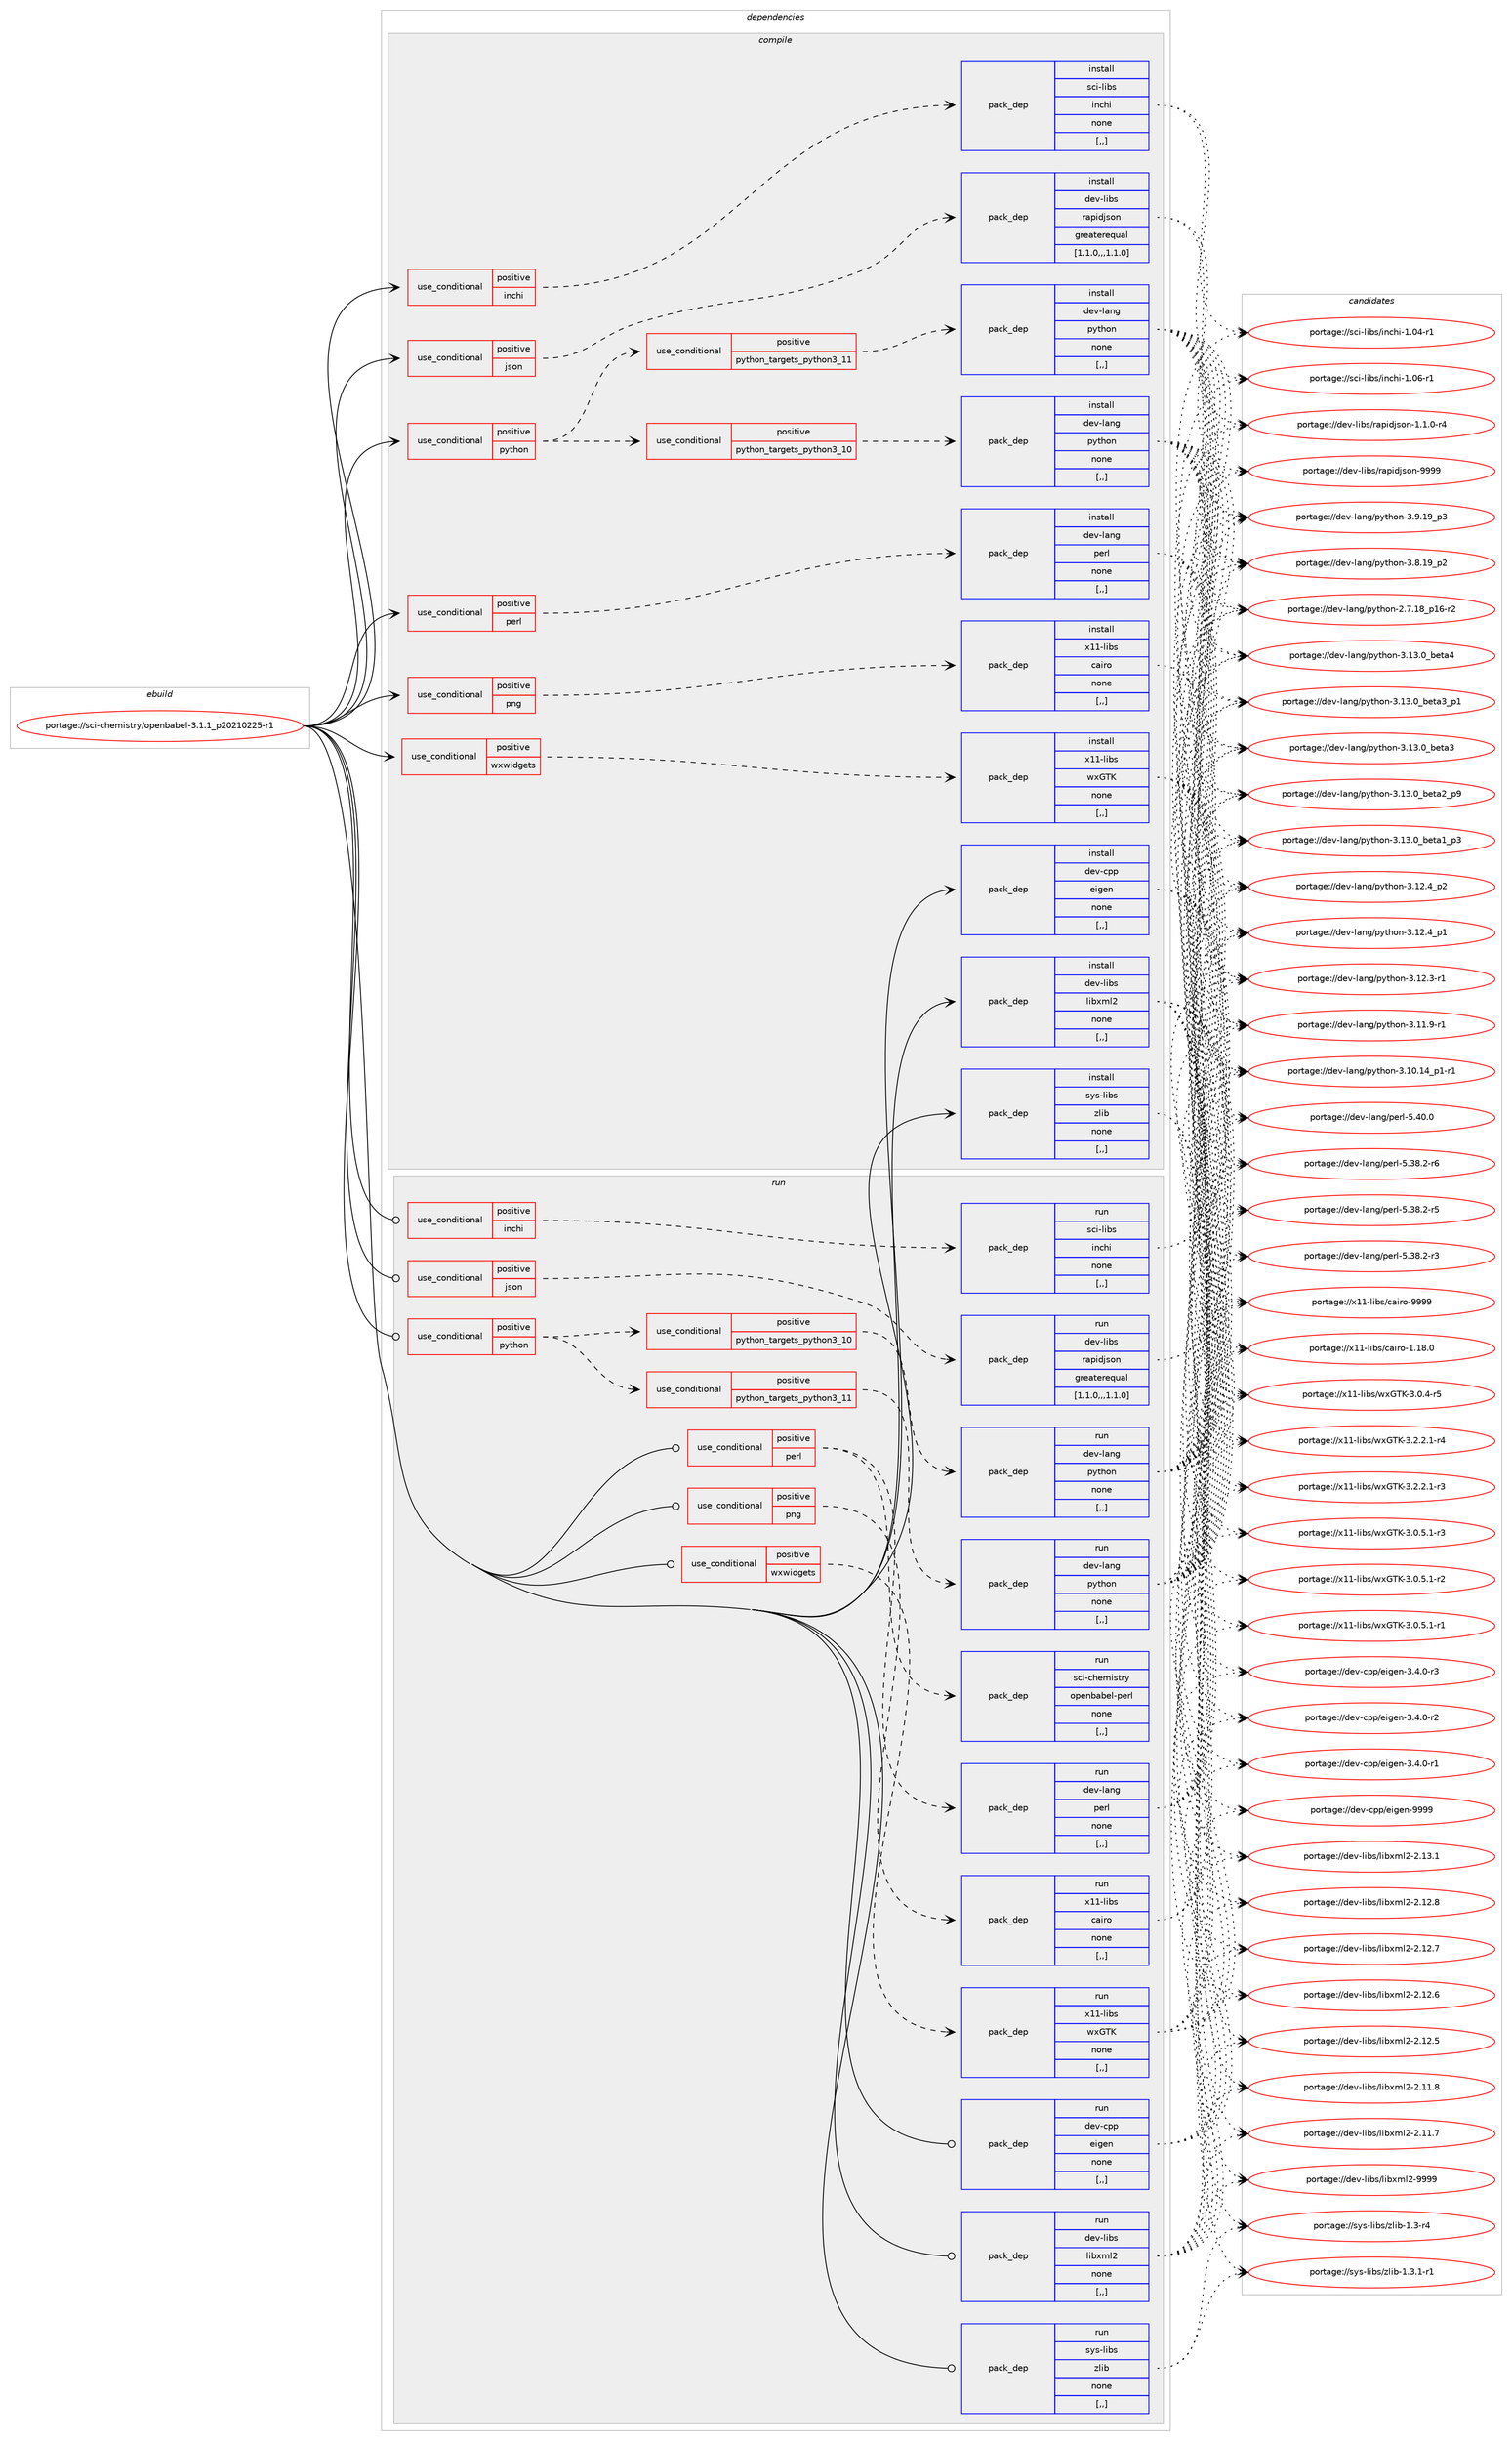 digraph prolog {

# *************
# Graph options
# *************

newrank=true;
concentrate=true;
compound=true;
graph [rankdir=LR,fontname=Helvetica,fontsize=10,ranksep=1.5];#, ranksep=2.5, nodesep=0.2];
edge  [arrowhead=vee];
node  [fontname=Helvetica,fontsize=10];

# **********
# The ebuild
# **********

subgraph cluster_leftcol {
color=gray;
label=<<i>ebuild</i>>;
id [label="portage://sci-chemistry/openbabel-3.1.1_p20210225-r1", color=red, width=4, href="../sci-chemistry/openbabel-3.1.1_p20210225-r1.svg"];
}

# ****************
# The dependencies
# ****************

subgraph cluster_midcol {
color=gray;
label=<<i>dependencies</i>>;
subgraph cluster_compile {
fillcolor="#eeeeee";
style=filled;
label=<<i>compile</i>>;
subgraph cond104219 {
dependency393688 [label=<<TABLE BORDER="0" CELLBORDER="1" CELLSPACING="0" CELLPADDING="4"><TR><TD ROWSPAN="3" CELLPADDING="10">use_conditional</TD></TR><TR><TD>positive</TD></TR><TR><TD>inchi</TD></TR></TABLE>>, shape=none, color=red];
subgraph pack286660 {
dependency393689 [label=<<TABLE BORDER="0" CELLBORDER="1" CELLSPACING="0" CELLPADDING="4" WIDTH="220"><TR><TD ROWSPAN="6" CELLPADDING="30">pack_dep</TD></TR><TR><TD WIDTH="110">install</TD></TR><TR><TD>sci-libs</TD></TR><TR><TD>inchi</TD></TR><TR><TD>none</TD></TR><TR><TD>[,,]</TD></TR></TABLE>>, shape=none, color=blue];
}
dependency393688:e -> dependency393689:w [weight=20,style="dashed",arrowhead="vee"];
}
id:e -> dependency393688:w [weight=20,style="solid",arrowhead="vee"];
subgraph cond104220 {
dependency393690 [label=<<TABLE BORDER="0" CELLBORDER="1" CELLSPACING="0" CELLPADDING="4"><TR><TD ROWSPAN="3" CELLPADDING="10">use_conditional</TD></TR><TR><TD>positive</TD></TR><TR><TD>json</TD></TR></TABLE>>, shape=none, color=red];
subgraph pack286661 {
dependency393691 [label=<<TABLE BORDER="0" CELLBORDER="1" CELLSPACING="0" CELLPADDING="4" WIDTH="220"><TR><TD ROWSPAN="6" CELLPADDING="30">pack_dep</TD></TR><TR><TD WIDTH="110">install</TD></TR><TR><TD>dev-libs</TD></TR><TR><TD>rapidjson</TD></TR><TR><TD>greaterequal</TD></TR><TR><TD>[1.1.0,,,1.1.0]</TD></TR></TABLE>>, shape=none, color=blue];
}
dependency393690:e -> dependency393691:w [weight=20,style="dashed",arrowhead="vee"];
}
id:e -> dependency393690:w [weight=20,style="solid",arrowhead="vee"];
subgraph cond104221 {
dependency393692 [label=<<TABLE BORDER="0" CELLBORDER="1" CELLSPACING="0" CELLPADDING="4"><TR><TD ROWSPAN="3" CELLPADDING="10">use_conditional</TD></TR><TR><TD>positive</TD></TR><TR><TD>perl</TD></TR></TABLE>>, shape=none, color=red];
subgraph pack286662 {
dependency393693 [label=<<TABLE BORDER="0" CELLBORDER="1" CELLSPACING="0" CELLPADDING="4" WIDTH="220"><TR><TD ROWSPAN="6" CELLPADDING="30">pack_dep</TD></TR><TR><TD WIDTH="110">install</TD></TR><TR><TD>dev-lang</TD></TR><TR><TD>perl</TD></TR><TR><TD>none</TD></TR><TR><TD>[,,]</TD></TR></TABLE>>, shape=none, color=blue];
}
dependency393692:e -> dependency393693:w [weight=20,style="dashed",arrowhead="vee"];
}
id:e -> dependency393692:w [weight=20,style="solid",arrowhead="vee"];
subgraph cond104222 {
dependency393694 [label=<<TABLE BORDER="0" CELLBORDER="1" CELLSPACING="0" CELLPADDING="4"><TR><TD ROWSPAN="3" CELLPADDING="10">use_conditional</TD></TR><TR><TD>positive</TD></TR><TR><TD>png</TD></TR></TABLE>>, shape=none, color=red];
subgraph pack286663 {
dependency393695 [label=<<TABLE BORDER="0" CELLBORDER="1" CELLSPACING="0" CELLPADDING="4" WIDTH="220"><TR><TD ROWSPAN="6" CELLPADDING="30">pack_dep</TD></TR><TR><TD WIDTH="110">install</TD></TR><TR><TD>x11-libs</TD></TR><TR><TD>cairo</TD></TR><TR><TD>none</TD></TR><TR><TD>[,,]</TD></TR></TABLE>>, shape=none, color=blue];
}
dependency393694:e -> dependency393695:w [weight=20,style="dashed",arrowhead="vee"];
}
id:e -> dependency393694:w [weight=20,style="solid",arrowhead="vee"];
subgraph cond104223 {
dependency393696 [label=<<TABLE BORDER="0" CELLBORDER="1" CELLSPACING="0" CELLPADDING="4"><TR><TD ROWSPAN="3" CELLPADDING="10">use_conditional</TD></TR><TR><TD>positive</TD></TR><TR><TD>python</TD></TR></TABLE>>, shape=none, color=red];
subgraph cond104224 {
dependency393697 [label=<<TABLE BORDER="0" CELLBORDER="1" CELLSPACING="0" CELLPADDING="4"><TR><TD ROWSPAN="3" CELLPADDING="10">use_conditional</TD></TR><TR><TD>positive</TD></TR><TR><TD>python_targets_python3_10</TD></TR></TABLE>>, shape=none, color=red];
subgraph pack286664 {
dependency393698 [label=<<TABLE BORDER="0" CELLBORDER="1" CELLSPACING="0" CELLPADDING="4" WIDTH="220"><TR><TD ROWSPAN="6" CELLPADDING="30">pack_dep</TD></TR><TR><TD WIDTH="110">install</TD></TR><TR><TD>dev-lang</TD></TR><TR><TD>python</TD></TR><TR><TD>none</TD></TR><TR><TD>[,,]</TD></TR></TABLE>>, shape=none, color=blue];
}
dependency393697:e -> dependency393698:w [weight=20,style="dashed",arrowhead="vee"];
}
dependency393696:e -> dependency393697:w [weight=20,style="dashed",arrowhead="vee"];
subgraph cond104225 {
dependency393699 [label=<<TABLE BORDER="0" CELLBORDER="1" CELLSPACING="0" CELLPADDING="4"><TR><TD ROWSPAN="3" CELLPADDING="10">use_conditional</TD></TR><TR><TD>positive</TD></TR><TR><TD>python_targets_python3_11</TD></TR></TABLE>>, shape=none, color=red];
subgraph pack286665 {
dependency393700 [label=<<TABLE BORDER="0" CELLBORDER="1" CELLSPACING="0" CELLPADDING="4" WIDTH="220"><TR><TD ROWSPAN="6" CELLPADDING="30">pack_dep</TD></TR><TR><TD WIDTH="110">install</TD></TR><TR><TD>dev-lang</TD></TR><TR><TD>python</TD></TR><TR><TD>none</TD></TR><TR><TD>[,,]</TD></TR></TABLE>>, shape=none, color=blue];
}
dependency393699:e -> dependency393700:w [weight=20,style="dashed",arrowhead="vee"];
}
dependency393696:e -> dependency393699:w [weight=20,style="dashed",arrowhead="vee"];
}
id:e -> dependency393696:w [weight=20,style="solid",arrowhead="vee"];
subgraph cond104226 {
dependency393701 [label=<<TABLE BORDER="0" CELLBORDER="1" CELLSPACING="0" CELLPADDING="4"><TR><TD ROWSPAN="3" CELLPADDING="10">use_conditional</TD></TR><TR><TD>positive</TD></TR><TR><TD>wxwidgets</TD></TR></TABLE>>, shape=none, color=red];
subgraph pack286666 {
dependency393702 [label=<<TABLE BORDER="0" CELLBORDER="1" CELLSPACING="0" CELLPADDING="4" WIDTH="220"><TR><TD ROWSPAN="6" CELLPADDING="30">pack_dep</TD></TR><TR><TD WIDTH="110">install</TD></TR><TR><TD>x11-libs</TD></TR><TR><TD>wxGTK</TD></TR><TR><TD>none</TD></TR><TR><TD>[,,]</TD></TR></TABLE>>, shape=none, color=blue];
}
dependency393701:e -> dependency393702:w [weight=20,style="dashed",arrowhead="vee"];
}
id:e -> dependency393701:w [weight=20,style="solid",arrowhead="vee"];
subgraph pack286667 {
dependency393703 [label=<<TABLE BORDER="0" CELLBORDER="1" CELLSPACING="0" CELLPADDING="4" WIDTH="220"><TR><TD ROWSPAN="6" CELLPADDING="30">pack_dep</TD></TR><TR><TD WIDTH="110">install</TD></TR><TR><TD>dev-cpp</TD></TR><TR><TD>eigen</TD></TR><TR><TD>none</TD></TR><TR><TD>[,,]</TD></TR></TABLE>>, shape=none, color=blue];
}
id:e -> dependency393703:w [weight=20,style="solid",arrowhead="vee"];
subgraph pack286668 {
dependency393704 [label=<<TABLE BORDER="0" CELLBORDER="1" CELLSPACING="0" CELLPADDING="4" WIDTH="220"><TR><TD ROWSPAN="6" CELLPADDING="30">pack_dep</TD></TR><TR><TD WIDTH="110">install</TD></TR><TR><TD>dev-libs</TD></TR><TR><TD>libxml2</TD></TR><TR><TD>none</TD></TR><TR><TD>[,,]</TD></TR></TABLE>>, shape=none, color=blue];
}
id:e -> dependency393704:w [weight=20,style="solid",arrowhead="vee"];
subgraph pack286669 {
dependency393705 [label=<<TABLE BORDER="0" CELLBORDER="1" CELLSPACING="0" CELLPADDING="4" WIDTH="220"><TR><TD ROWSPAN="6" CELLPADDING="30">pack_dep</TD></TR><TR><TD WIDTH="110">install</TD></TR><TR><TD>sys-libs</TD></TR><TR><TD>zlib</TD></TR><TR><TD>none</TD></TR><TR><TD>[,,]</TD></TR></TABLE>>, shape=none, color=blue];
}
id:e -> dependency393705:w [weight=20,style="solid",arrowhead="vee"];
}
subgraph cluster_compileandrun {
fillcolor="#eeeeee";
style=filled;
label=<<i>compile and run</i>>;
}
subgraph cluster_run {
fillcolor="#eeeeee";
style=filled;
label=<<i>run</i>>;
subgraph cond104227 {
dependency393706 [label=<<TABLE BORDER="0" CELLBORDER="1" CELLSPACING="0" CELLPADDING="4"><TR><TD ROWSPAN="3" CELLPADDING="10">use_conditional</TD></TR><TR><TD>positive</TD></TR><TR><TD>inchi</TD></TR></TABLE>>, shape=none, color=red];
subgraph pack286670 {
dependency393707 [label=<<TABLE BORDER="0" CELLBORDER="1" CELLSPACING="0" CELLPADDING="4" WIDTH="220"><TR><TD ROWSPAN="6" CELLPADDING="30">pack_dep</TD></TR><TR><TD WIDTH="110">run</TD></TR><TR><TD>sci-libs</TD></TR><TR><TD>inchi</TD></TR><TR><TD>none</TD></TR><TR><TD>[,,]</TD></TR></TABLE>>, shape=none, color=blue];
}
dependency393706:e -> dependency393707:w [weight=20,style="dashed",arrowhead="vee"];
}
id:e -> dependency393706:w [weight=20,style="solid",arrowhead="odot"];
subgraph cond104228 {
dependency393708 [label=<<TABLE BORDER="0" CELLBORDER="1" CELLSPACING="0" CELLPADDING="4"><TR><TD ROWSPAN="3" CELLPADDING="10">use_conditional</TD></TR><TR><TD>positive</TD></TR><TR><TD>json</TD></TR></TABLE>>, shape=none, color=red];
subgraph pack286671 {
dependency393709 [label=<<TABLE BORDER="0" CELLBORDER="1" CELLSPACING="0" CELLPADDING="4" WIDTH="220"><TR><TD ROWSPAN="6" CELLPADDING="30">pack_dep</TD></TR><TR><TD WIDTH="110">run</TD></TR><TR><TD>dev-libs</TD></TR><TR><TD>rapidjson</TD></TR><TR><TD>greaterequal</TD></TR><TR><TD>[1.1.0,,,1.1.0]</TD></TR></TABLE>>, shape=none, color=blue];
}
dependency393708:e -> dependency393709:w [weight=20,style="dashed",arrowhead="vee"];
}
id:e -> dependency393708:w [weight=20,style="solid",arrowhead="odot"];
subgraph cond104229 {
dependency393710 [label=<<TABLE BORDER="0" CELLBORDER="1" CELLSPACING="0" CELLPADDING="4"><TR><TD ROWSPAN="3" CELLPADDING="10">use_conditional</TD></TR><TR><TD>positive</TD></TR><TR><TD>perl</TD></TR></TABLE>>, shape=none, color=red];
subgraph pack286672 {
dependency393711 [label=<<TABLE BORDER="0" CELLBORDER="1" CELLSPACING="0" CELLPADDING="4" WIDTH="220"><TR><TD ROWSPAN="6" CELLPADDING="30">pack_dep</TD></TR><TR><TD WIDTH="110">run</TD></TR><TR><TD>dev-lang</TD></TR><TR><TD>perl</TD></TR><TR><TD>none</TD></TR><TR><TD>[,,]</TD></TR></TABLE>>, shape=none, color=blue];
}
dependency393710:e -> dependency393711:w [weight=20,style="dashed",arrowhead="vee"];
subgraph pack286673 {
dependency393712 [label=<<TABLE BORDER="0" CELLBORDER="1" CELLSPACING="0" CELLPADDING="4" WIDTH="220"><TR><TD ROWSPAN="6" CELLPADDING="30">pack_dep</TD></TR><TR><TD WIDTH="110">run</TD></TR><TR><TD>sci-chemistry</TD></TR><TR><TD>openbabel-perl</TD></TR><TR><TD>none</TD></TR><TR><TD>[,,]</TD></TR></TABLE>>, shape=none, color=blue];
}
dependency393710:e -> dependency393712:w [weight=20,style="dashed",arrowhead="vee"];
}
id:e -> dependency393710:w [weight=20,style="solid",arrowhead="odot"];
subgraph cond104230 {
dependency393713 [label=<<TABLE BORDER="0" CELLBORDER="1" CELLSPACING="0" CELLPADDING="4"><TR><TD ROWSPAN="3" CELLPADDING="10">use_conditional</TD></TR><TR><TD>positive</TD></TR><TR><TD>png</TD></TR></TABLE>>, shape=none, color=red];
subgraph pack286674 {
dependency393714 [label=<<TABLE BORDER="0" CELLBORDER="1" CELLSPACING="0" CELLPADDING="4" WIDTH="220"><TR><TD ROWSPAN="6" CELLPADDING="30">pack_dep</TD></TR><TR><TD WIDTH="110">run</TD></TR><TR><TD>x11-libs</TD></TR><TR><TD>cairo</TD></TR><TR><TD>none</TD></TR><TR><TD>[,,]</TD></TR></TABLE>>, shape=none, color=blue];
}
dependency393713:e -> dependency393714:w [weight=20,style="dashed",arrowhead="vee"];
}
id:e -> dependency393713:w [weight=20,style="solid",arrowhead="odot"];
subgraph cond104231 {
dependency393715 [label=<<TABLE BORDER="0" CELLBORDER="1" CELLSPACING="0" CELLPADDING="4"><TR><TD ROWSPAN="3" CELLPADDING="10">use_conditional</TD></TR><TR><TD>positive</TD></TR><TR><TD>python</TD></TR></TABLE>>, shape=none, color=red];
subgraph cond104232 {
dependency393716 [label=<<TABLE BORDER="0" CELLBORDER="1" CELLSPACING="0" CELLPADDING="4"><TR><TD ROWSPAN="3" CELLPADDING="10">use_conditional</TD></TR><TR><TD>positive</TD></TR><TR><TD>python_targets_python3_10</TD></TR></TABLE>>, shape=none, color=red];
subgraph pack286675 {
dependency393717 [label=<<TABLE BORDER="0" CELLBORDER="1" CELLSPACING="0" CELLPADDING="4" WIDTH="220"><TR><TD ROWSPAN="6" CELLPADDING="30">pack_dep</TD></TR><TR><TD WIDTH="110">run</TD></TR><TR><TD>dev-lang</TD></TR><TR><TD>python</TD></TR><TR><TD>none</TD></TR><TR><TD>[,,]</TD></TR></TABLE>>, shape=none, color=blue];
}
dependency393716:e -> dependency393717:w [weight=20,style="dashed",arrowhead="vee"];
}
dependency393715:e -> dependency393716:w [weight=20,style="dashed",arrowhead="vee"];
subgraph cond104233 {
dependency393718 [label=<<TABLE BORDER="0" CELLBORDER="1" CELLSPACING="0" CELLPADDING="4"><TR><TD ROWSPAN="3" CELLPADDING="10">use_conditional</TD></TR><TR><TD>positive</TD></TR><TR><TD>python_targets_python3_11</TD></TR></TABLE>>, shape=none, color=red];
subgraph pack286676 {
dependency393719 [label=<<TABLE BORDER="0" CELLBORDER="1" CELLSPACING="0" CELLPADDING="4" WIDTH="220"><TR><TD ROWSPAN="6" CELLPADDING="30">pack_dep</TD></TR><TR><TD WIDTH="110">run</TD></TR><TR><TD>dev-lang</TD></TR><TR><TD>python</TD></TR><TR><TD>none</TD></TR><TR><TD>[,,]</TD></TR></TABLE>>, shape=none, color=blue];
}
dependency393718:e -> dependency393719:w [weight=20,style="dashed",arrowhead="vee"];
}
dependency393715:e -> dependency393718:w [weight=20,style="dashed",arrowhead="vee"];
}
id:e -> dependency393715:w [weight=20,style="solid",arrowhead="odot"];
subgraph cond104234 {
dependency393720 [label=<<TABLE BORDER="0" CELLBORDER="1" CELLSPACING="0" CELLPADDING="4"><TR><TD ROWSPAN="3" CELLPADDING="10">use_conditional</TD></TR><TR><TD>positive</TD></TR><TR><TD>wxwidgets</TD></TR></TABLE>>, shape=none, color=red];
subgraph pack286677 {
dependency393721 [label=<<TABLE BORDER="0" CELLBORDER="1" CELLSPACING="0" CELLPADDING="4" WIDTH="220"><TR><TD ROWSPAN="6" CELLPADDING="30">pack_dep</TD></TR><TR><TD WIDTH="110">run</TD></TR><TR><TD>x11-libs</TD></TR><TR><TD>wxGTK</TD></TR><TR><TD>none</TD></TR><TR><TD>[,,]</TD></TR></TABLE>>, shape=none, color=blue];
}
dependency393720:e -> dependency393721:w [weight=20,style="dashed",arrowhead="vee"];
}
id:e -> dependency393720:w [weight=20,style="solid",arrowhead="odot"];
subgraph pack286678 {
dependency393722 [label=<<TABLE BORDER="0" CELLBORDER="1" CELLSPACING="0" CELLPADDING="4" WIDTH="220"><TR><TD ROWSPAN="6" CELLPADDING="30">pack_dep</TD></TR><TR><TD WIDTH="110">run</TD></TR><TR><TD>dev-cpp</TD></TR><TR><TD>eigen</TD></TR><TR><TD>none</TD></TR><TR><TD>[,,]</TD></TR></TABLE>>, shape=none, color=blue];
}
id:e -> dependency393722:w [weight=20,style="solid",arrowhead="odot"];
subgraph pack286679 {
dependency393723 [label=<<TABLE BORDER="0" CELLBORDER="1" CELLSPACING="0" CELLPADDING="4" WIDTH="220"><TR><TD ROWSPAN="6" CELLPADDING="30">pack_dep</TD></TR><TR><TD WIDTH="110">run</TD></TR><TR><TD>dev-libs</TD></TR><TR><TD>libxml2</TD></TR><TR><TD>none</TD></TR><TR><TD>[,,]</TD></TR></TABLE>>, shape=none, color=blue];
}
id:e -> dependency393723:w [weight=20,style="solid",arrowhead="odot"];
subgraph pack286680 {
dependency393724 [label=<<TABLE BORDER="0" CELLBORDER="1" CELLSPACING="0" CELLPADDING="4" WIDTH="220"><TR><TD ROWSPAN="6" CELLPADDING="30">pack_dep</TD></TR><TR><TD WIDTH="110">run</TD></TR><TR><TD>sys-libs</TD></TR><TR><TD>zlib</TD></TR><TR><TD>none</TD></TR><TR><TD>[,,]</TD></TR></TABLE>>, shape=none, color=blue];
}
id:e -> dependency393724:w [weight=20,style="solid",arrowhead="odot"];
}
}

# **************
# The candidates
# **************

subgraph cluster_choices {
rank=same;
color=gray;
label=<<i>candidates</i>>;

subgraph choice286660 {
color=black;
nodesep=1;
choice115991054510810598115471051109910410545494648544511449 [label="portage://sci-libs/inchi-1.06-r1", color=red, width=4,href="../sci-libs/inchi-1.06-r1.svg"];
choice115991054510810598115471051109910410545494648524511449 [label="portage://sci-libs/inchi-1.04-r1", color=red, width=4,href="../sci-libs/inchi-1.04-r1.svg"];
dependency393689:e -> choice115991054510810598115471051109910410545494648544511449:w [style=dotted,weight="100"];
dependency393689:e -> choice115991054510810598115471051109910410545494648524511449:w [style=dotted,weight="100"];
}
subgraph choice286661 {
color=black;
nodesep=1;
choice100101118451081059811547114971121051001061151111104557575757 [label="portage://dev-libs/rapidjson-9999", color=red, width=4,href="../dev-libs/rapidjson-9999.svg"];
choice100101118451081059811547114971121051001061151111104549464946484511452 [label="portage://dev-libs/rapidjson-1.1.0-r4", color=red, width=4,href="../dev-libs/rapidjson-1.1.0-r4.svg"];
dependency393691:e -> choice100101118451081059811547114971121051001061151111104557575757:w [style=dotted,weight="100"];
dependency393691:e -> choice100101118451081059811547114971121051001061151111104549464946484511452:w [style=dotted,weight="100"];
}
subgraph choice286662 {
color=black;
nodesep=1;
choice10010111845108971101034711210111410845534652484648 [label="portage://dev-lang/perl-5.40.0", color=red, width=4,href="../dev-lang/perl-5.40.0.svg"];
choice100101118451089711010347112101114108455346515646504511454 [label="portage://dev-lang/perl-5.38.2-r6", color=red, width=4,href="../dev-lang/perl-5.38.2-r6.svg"];
choice100101118451089711010347112101114108455346515646504511453 [label="portage://dev-lang/perl-5.38.2-r5", color=red, width=4,href="../dev-lang/perl-5.38.2-r5.svg"];
choice100101118451089711010347112101114108455346515646504511451 [label="portage://dev-lang/perl-5.38.2-r3", color=red, width=4,href="../dev-lang/perl-5.38.2-r3.svg"];
dependency393693:e -> choice10010111845108971101034711210111410845534652484648:w [style=dotted,weight="100"];
dependency393693:e -> choice100101118451089711010347112101114108455346515646504511454:w [style=dotted,weight="100"];
dependency393693:e -> choice100101118451089711010347112101114108455346515646504511453:w [style=dotted,weight="100"];
dependency393693:e -> choice100101118451089711010347112101114108455346515646504511451:w [style=dotted,weight="100"];
}
subgraph choice286663 {
color=black;
nodesep=1;
choice120494945108105981154799971051141114557575757 [label="portage://x11-libs/cairo-9999", color=red, width=4,href="../x11-libs/cairo-9999.svg"];
choice1204949451081059811547999710511411145494649564648 [label="portage://x11-libs/cairo-1.18.0", color=red, width=4,href="../x11-libs/cairo-1.18.0.svg"];
dependency393695:e -> choice120494945108105981154799971051141114557575757:w [style=dotted,weight="100"];
dependency393695:e -> choice1204949451081059811547999710511411145494649564648:w [style=dotted,weight="100"];
}
subgraph choice286664 {
color=black;
nodesep=1;
choice1001011184510897110103471121211161041111104551464951464895981011169752 [label="portage://dev-lang/python-3.13.0_beta4", color=red, width=4,href="../dev-lang/python-3.13.0_beta4.svg"];
choice10010111845108971101034711212111610411111045514649514648959810111697519511249 [label="portage://dev-lang/python-3.13.0_beta3_p1", color=red, width=4,href="../dev-lang/python-3.13.0_beta3_p1.svg"];
choice1001011184510897110103471121211161041111104551464951464895981011169751 [label="portage://dev-lang/python-3.13.0_beta3", color=red, width=4,href="../dev-lang/python-3.13.0_beta3.svg"];
choice10010111845108971101034711212111610411111045514649514648959810111697509511257 [label="portage://dev-lang/python-3.13.0_beta2_p9", color=red, width=4,href="../dev-lang/python-3.13.0_beta2_p9.svg"];
choice10010111845108971101034711212111610411111045514649514648959810111697499511251 [label="portage://dev-lang/python-3.13.0_beta1_p3", color=red, width=4,href="../dev-lang/python-3.13.0_beta1_p3.svg"];
choice100101118451089711010347112121116104111110455146495046529511250 [label="portage://dev-lang/python-3.12.4_p2", color=red, width=4,href="../dev-lang/python-3.12.4_p2.svg"];
choice100101118451089711010347112121116104111110455146495046529511249 [label="portage://dev-lang/python-3.12.4_p1", color=red, width=4,href="../dev-lang/python-3.12.4_p1.svg"];
choice100101118451089711010347112121116104111110455146495046514511449 [label="portage://dev-lang/python-3.12.3-r1", color=red, width=4,href="../dev-lang/python-3.12.3-r1.svg"];
choice100101118451089711010347112121116104111110455146494946574511449 [label="portage://dev-lang/python-3.11.9-r1", color=red, width=4,href="../dev-lang/python-3.11.9-r1.svg"];
choice100101118451089711010347112121116104111110455146494846495295112494511449 [label="portage://dev-lang/python-3.10.14_p1-r1", color=red, width=4,href="../dev-lang/python-3.10.14_p1-r1.svg"];
choice100101118451089711010347112121116104111110455146574649579511251 [label="portage://dev-lang/python-3.9.19_p3", color=red, width=4,href="../dev-lang/python-3.9.19_p3.svg"];
choice100101118451089711010347112121116104111110455146564649579511250 [label="portage://dev-lang/python-3.8.19_p2", color=red, width=4,href="../dev-lang/python-3.8.19_p2.svg"];
choice100101118451089711010347112121116104111110455046554649569511249544511450 [label="portage://dev-lang/python-2.7.18_p16-r2", color=red, width=4,href="../dev-lang/python-2.7.18_p16-r2.svg"];
dependency393698:e -> choice1001011184510897110103471121211161041111104551464951464895981011169752:w [style=dotted,weight="100"];
dependency393698:e -> choice10010111845108971101034711212111610411111045514649514648959810111697519511249:w [style=dotted,weight="100"];
dependency393698:e -> choice1001011184510897110103471121211161041111104551464951464895981011169751:w [style=dotted,weight="100"];
dependency393698:e -> choice10010111845108971101034711212111610411111045514649514648959810111697509511257:w [style=dotted,weight="100"];
dependency393698:e -> choice10010111845108971101034711212111610411111045514649514648959810111697499511251:w [style=dotted,weight="100"];
dependency393698:e -> choice100101118451089711010347112121116104111110455146495046529511250:w [style=dotted,weight="100"];
dependency393698:e -> choice100101118451089711010347112121116104111110455146495046529511249:w [style=dotted,weight="100"];
dependency393698:e -> choice100101118451089711010347112121116104111110455146495046514511449:w [style=dotted,weight="100"];
dependency393698:e -> choice100101118451089711010347112121116104111110455146494946574511449:w [style=dotted,weight="100"];
dependency393698:e -> choice100101118451089711010347112121116104111110455146494846495295112494511449:w [style=dotted,weight="100"];
dependency393698:e -> choice100101118451089711010347112121116104111110455146574649579511251:w [style=dotted,weight="100"];
dependency393698:e -> choice100101118451089711010347112121116104111110455146564649579511250:w [style=dotted,weight="100"];
dependency393698:e -> choice100101118451089711010347112121116104111110455046554649569511249544511450:w [style=dotted,weight="100"];
}
subgraph choice286665 {
color=black;
nodesep=1;
choice1001011184510897110103471121211161041111104551464951464895981011169752 [label="portage://dev-lang/python-3.13.0_beta4", color=red, width=4,href="../dev-lang/python-3.13.0_beta4.svg"];
choice10010111845108971101034711212111610411111045514649514648959810111697519511249 [label="portage://dev-lang/python-3.13.0_beta3_p1", color=red, width=4,href="../dev-lang/python-3.13.0_beta3_p1.svg"];
choice1001011184510897110103471121211161041111104551464951464895981011169751 [label="portage://dev-lang/python-3.13.0_beta3", color=red, width=4,href="../dev-lang/python-3.13.0_beta3.svg"];
choice10010111845108971101034711212111610411111045514649514648959810111697509511257 [label="portage://dev-lang/python-3.13.0_beta2_p9", color=red, width=4,href="../dev-lang/python-3.13.0_beta2_p9.svg"];
choice10010111845108971101034711212111610411111045514649514648959810111697499511251 [label="portage://dev-lang/python-3.13.0_beta1_p3", color=red, width=4,href="../dev-lang/python-3.13.0_beta1_p3.svg"];
choice100101118451089711010347112121116104111110455146495046529511250 [label="portage://dev-lang/python-3.12.4_p2", color=red, width=4,href="../dev-lang/python-3.12.4_p2.svg"];
choice100101118451089711010347112121116104111110455146495046529511249 [label="portage://dev-lang/python-3.12.4_p1", color=red, width=4,href="../dev-lang/python-3.12.4_p1.svg"];
choice100101118451089711010347112121116104111110455146495046514511449 [label="portage://dev-lang/python-3.12.3-r1", color=red, width=4,href="../dev-lang/python-3.12.3-r1.svg"];
choice100101118451089711010347112121116104111110455146494946574511449 [label="portage://dev-lang/python-3.11.9-r1", color=red, width=4,href="../dev-lang/python-3.11.9-r1.svg"];
choice100101118451089711010347112121116104111110455146494846495295112494511449 [label="portage://dev-lang/python-3.10.14_p1-r1", color=red, width=4,href="../dev-lang/python-3.10.14_p1-r1.svg"];
choice100101118451089711010347112121116104111110455146574649579511251 [label="portage://dev-lang/python-3.9.19_p3", color=red, width=4,href="../dev-lang/python-3.9.19_p3.svg"];
choice100101118451089711010347112121116104111110455146564649579511250 [label="portage://dev-lang/python-3.8.19_p2", color=red, width=4,href="../dev-lang/python-3.8.19_p2.svg"];
choice100101118451089711010347112121116104111110455046554649569511249544511450 [label="portage://dev-lang/python-2.7.18_p16-r2", color=red, width=4,href="../dev-lang/python-2.7.18_p16-r2.svg"];
dependency393700:e -> choice1001011184510897110103471121211161041111104551464951464895981011169752:w [style=dotted,weight="100"];
dependency393700:e -> choice10010111845108971101034711212111610411111045514649514648959810111697519511249:w [style=dotted,weight="100"];
dependency393700:e -> choice1001011184510897110103471121211161041111104551464951464895981011169751:w [style=dotted,weight="100"];
dependency393700:e -> choice10010111845108971101034711212111610411111045514649514648959810111697509511257:w [style=dotted,weight="100"];
dependency393700:e -> choice10010111845108971101034711212111610411111045514649514648959810111697499511251:w [style=dotted,weight="100"];
dependency393700:e -> choice100101118451089711010347112121116104111110455146495046529511250:w [style=dotted,weight="100"];
dependency393700:e -> choice100101118451089711010347112121116104111110455146495046529511249:w [style=dotted,weight="100"];
dependency393700:e -> choice100101118451089711010347112121116104111110455146495046514511449:w [style=dotted,weight="100"];
dependency393700:e -> choice100101118451089711010347112121116104111110455146494946574511449:w [style=dotted,weight="100"];
dependency393700:e -> choice100101118451089711010347112121116104111110455146494846495295112494511449:w [style=dotted,weight="100"];
dependency393700:e -> choice100101118451089711010347112121116104111110455146574649579511251:w [style=dotted,weight="100"];
dependency393700:e -> choice100101118451089711010347112121116104111110455146564649579511250:w [style=dotted,weight="100"];
dependency393700:e -> choice100101118451089711010347112121116104111110455046554649569511249544511450:w [style=dotted,weight="100"];
}
subgraph choice286666 {
color=black;
nodesep=1;
choice120494945108105981154711912071847545514650465046494511452 [label="portage://x11-libs/wxGTK-3.2.2.1-r4", color=red, width=4,href="../x11-libs/wxGTK-3.2.2.1-r4.svg"];
choice120494945108105981154711912071847545514650465046494511451 [label="portage://x11-libs/wxGTK-3.2.2.1-r3", color=red, width=4,href="../x11-libs/wxGTK-3.2.2.1-r3.svg"];
choice120494945108105981154711912071847545514648465346494511451 [label="portage://x11-libs/wxGTK-3.0.5.1-r3", color=red, width=4,href="../x11-libs/wxGTK-3.0.5.1-r3.svg"];
choice120494945108105981154711912071847545514648465346494511450 [label="portage://x11-libs/wxGTK-3.0.5.1-r2", color=red, width=4,href="../x11-libs/wxGTK-3.0.5.1-r2.svg"];
choice120494945108105981154711912071847545514648465346494511449 [label="portage://x11-libs/wxGTK-3.0.5.1-r1", color=red, width=4,href="../x11-libs/wxGTK-3.0.5.1-r1.svg"];
choice12049494510810598115471191207184754551464846524511453 [label="portage://x11-libs/wxGTK-3.0.4-r5", color=red, width=4,href="../x11-libs/wxGTK-3.0.4-r5.svg"];
dependency393702:e -> choice120494945108105981154711912071847545514650465046494511452:w [style=dotted,weight="100"];
dependency393702:e -> choice120494945108105981154711912071847545514650465046494511451:w [style=dotted,weight="100"];
dependency393702:e -> choice120494945108105981154711912071847545514648465346494511451:w [style=dotted,weight="100"];
dependency393702:e -> choice120494945108105981154711912071847545514648465346494511450:w [style=dotted,weight="100"];
dependency393702:e -> choice120494945108105981154711912071847545514648465346494511449:w [style=dotted,weight="100"];
dependency393702:e -> choice12049494510810598115471191207184754551464846524511453:w [style=dotted,weight="100"];
}
subgraph choice286667 {
color=black;
nodesep=1;
choice1001011184599112112471011051031011104557575757 [label="portage://dev-cpp/eigen-9999", color=red, width=4,href="../dev-cpp/eigen-9999.svg"];
choice1001011184599112112471011051031011104551465246484511451 [label="portage://dev-cpp/eigen-3.4.0-r3", color=red, width=4,href="../dev-cpp/eigen-3.4.0-r3.svg"];
choice1001011184599112112471011051031011104551465246484511450 [label="portage://dev-cpp/eigen-3.4.0-r2", color=red, width=4,href="../dev-cpp/eigen-3.4.0-r2.svg"];
choice1001011184599112112471011051031011104551465246484511449 [label="portage://dev-cpp/eigen-3.4.0-r1", color=red, width=4,href="../dev-cpp/eigen-3.4.0-r1.svg"];
dependency393703:e -> choice1001011184599112112471011051031011104557575757:w [style=dotted,weight="100"];
dependency393703:e -> choice1001011184599112112471011051031011104551465246484511451:w [style=dotted,weight="100"];
dependency393703:e -> choice1001011184599112112471011051031011104551465246484511450:w [style=dotted,weight="100"];
dependency393703:e -> choice1001011184599112112471011051031011104551465246484511449:w [style=dotted,weight="100"];
}
subgraph choice286668 {
color=black;
nodesep=1;
choice10010111845108105981154710810598120109108504557575757 [label="portage://dev-libs/libxml2-9999", color=red, width=4,href="../dev-libs/libxml2-9999.svg"];
choice100101118451081059811547108105981201091085045504649514649 [label="portage://dev-libs/libxml2-2.13.1", color=red, width=4,href="../dev-libs/libxml2-2.13.1.svg"];
choice100101118451081059811547108105981201091085045504649504656 [label="portage://dev-libs/libxml2-2.12.8", color=red, width=4,href="../dev-libs/libxml2-2.12.8.svg"];
choice100101118451081059811547108105981201091085045504649504655 [label="portage://dev-libs/libxml2-2.12.7", color=red, width=4,href="../dev-libs/libxml2-2.12.7.svg"];
choice100101118451081059811547108105981201091085045504649504654 [label="portage://dev-libs/libxml2-2.12.6", color=red, width=4,href="../dev-libs/libxml2-2.12.6.svg"];
choice100101118451081059811547108105981201091085045504649504653 [label="portage://dev-libs/libxml2-2.12.5", color=red, width=4,href="../dev-libs/libxml2-2.12.5.svg"];
choice100101118451081059811547108105981201091085045504649494656 [label="portage://dev-libs/libxml2-2.11.8", color=red, width=4,href="../dev-libs/libxml2-2.11.8.svg"];
choice100101118451081059811547108105981201091085045504649494655 [label="portage://dev-libs/libxml2-2.11.7", color=red, width=4,href="../dev-libs/libxml2-2.11.7.svg"];
dependency393704:e -> choice10010111845108105981154710810598120109108504557575757:w [style=dotted,weight="100"];
dependency393704:e -> choice100101118451081059811547108105981201091085045504649514649:w [style=dotted,weight="100"];
dependency393704:e -> choice100101118451081059811547108105981201091085045504649504656:w [style=dotted,weight="100"];
dependency393704:e -> choice100101118451081059811547108105981201091085045504649504655:w [style=dotted,weight="100"];
dependency393704:e -> choice100101118451081059811547108105981201091085045504649504654:w [style=dotted,weight="100"];
dependency393704:e -> choice100101118451081059811547108105981201091085045504649504653:w [style=dotted,weight="100"];
dependency393704:e -> choice100101118451081059811547108105981201091085045504649494656:w [style=dotted,weight="100"];
dependency393704:e -> choice100101118451081059811547108105981201091085045504649494655:w [style=dotted,weight="100"];
}
subgraph choice286669 {
color=black;
nodesep=1;
choice115121115451081059811547122108105984549465146494511449 [label="portage://sys-libs/zlib-1.3.1-r1", color=red, width=4,href="../sys-libs/zlib-1.3.1-r1.svg"];
choice11512111545108105981154712210810598454946514511452 [label="portage://sys-libs/zlib-1.3-r4", color=red, width=4,href="../sys-libs/zlib-1.3-r4.svg"];
dependency393705:e -> choice115121115451081059811547122108105984549465146494511449:w [style=dotted,weight="100"];
dependency393705:e -> choice11512111545108105981154712210810598454946514511452:w [style=dotted,weight="100"];
}
subgraph choice286670 {
color=black;
nodesep=1;
choice115991054510810598115471051109910410545494648544511449 [label="portage://sci-libs/inchi-1.06-r1", color=red, width=4,href="../sci-libs/inchi-1.06-r1.svg"];
choice115991054510810598115471051109910410545494648524511449 [label="portage://sci-libs/inchi-1.04-r1", color=red, width=4,href="../sci-libs/inchi-1.04-r1.svg"];
dependency393707:e -> choice115991054510810598115471051109910410545494648544511449:w [style=dotted,weight="100"];
dependency393707:e -> choice115991054510810598115471051109910410545494648524511449:w [style=dotted,weight="100"];
}
subgraph choice286671 {
color=black;
nodesep=1;
choice100101118451081059811547114971121051001061151111104557575757 [label="portage://dev-libs/rapidjson-9999", color=red, width=4,href="../dev-libs/rapidjson-9999.svg"];
choice100101118451081059811547114971121051001061151111104549464946484511452 [label="portage://dev-libs/rapidjson-1.1.0-r4", color=red, width=4,href="../dev-libs/rapidjson-1.1.0-r4.svg"];
dependency393709:e -> choice100101118451081059811547114971121051001061151111104557575757:w [style=dotted,weight="100"];
dependency393709:e -> choice100101118451081059811547114971121051001061151111104549464946484511452:w [style=dotted,weight="100"];
}
subgraph choice286672 {
color=black;
nodesep=1;
choice10010111845108971101034711210111410845534652484648 [label="portage://dev-lang/perl-5.40.0", color=red, width=4,href="../dev-lang/perl-5.40.0.svg"];
choice100101118451089711010347112101114108455346515646504511454 [label="portage://dev-lang/perl-5.38.2-r6", color=red, width=4,href="../dev-lang/perl-5.38.2-r6.svg"];
choice100101118451089711010347112101114108455346515646504511453 [label="portage://dev-lang/perl-5.38.2-r5", color=red, width=4,href="../dev-lang/perl-5.38.2-r5.svg"];
choice100101118451089711010347112101114108455346515646504511451 [label="portage://dev-lang/perl-5.38.2-r3", color=red, width=4,href="../dev-lang/perl-5.38.2-r3.svg"];
dependency393711:e -> choice10010111845108971101034711210111410845534652484648:w [style=dotted,weight="100"];
dependency393711:e -> choice100101118451089711010347112101114108455346515646504511454:w [style=dotted,weight="100"];
dependency393711:e -> choice100101118451089711010347112101114108455346515646504511453:w [style=dotted,weight="100"];
dependency393711:e -> choice100101118451089711010347112101114108455346515646504511451:w [style=dotted,weight="100"];
}
subgraph choice286673 {
color=black;
nodesep=1;
}
subgraph choice286674 {
color=black;
nodesep=1;
choice120494945108105981154799971051141114557575757 [label="portage://x11-libs/cairo-9999", color=red, width=4,href="../x11-libs/cairo-9999.svg"];
choice1204949451081059811547999710511411145494649564648 [label="portage://x11-libs/cairo-1.18.0", color=red, width=4,href="../x11-libs/cairo-1.18.0.svg"];
dependency393714:e -> choice120494945108105981154799971051141114557575757:w [style=dotted,weight="100"];
dependency393714:e -> choice1204949451081059811547999710511411145494649564648:w [style=dotted,weight="100"];
}
subgraph choice286675 {
color=black;
nodesep=1;
choice1001011184510897110103471121211161041111104551464951464895981011169752 [label="portage://dev-lang/python-3.13.0_beta4", color=red, width=4,href="../dev-lang/python-3.13.0_beta4.svg"];
choice10010111845108971101034711212111610411111045514649514648959810111697519511249 [label="portage://dev-lang/python-3.13.0_beta3_p1", color=red, width=4,href="../dev-lang/python-3.13.0_beta3_p1.svg"];
choice1001011184510897110103471121211161041111104551464951464895981011169751 [label="portage://dev-lang/python-3.13.0_beta3", color=red, width=4,href="../dev-lang/python-3.13.0_beta3.svg"];
choice10010111845108971101034711212111610411111045514649514648959810111697509511257 [label="portage://dev-lang/python-3.13.0_beta2_p9", color=red, width=4,href="../dev-lang/python-3.13.0_beta2_p9.svg"];
choice10010111845108971101034711212111610411111045514649514648959810111697499511251 [label="portage://dev-lang/python-3.13.0_beta1_p3", color=red, width=4,href="../dev-lang/python-3.13.0_beta1_p3.svg"];
choice100101118451089711010347112121116104111110455146495046529511250 [label="portage://dev-lang/python-3.12.4_p2", color=red, width=4,href="../dev-lang/python-3.12.4_p2.svg"];
choice100101118451089711010347112121116104111110455146495046529511249 [label="portage://dev-lang/python-3.12.4_p1", color=red, width=4,href="../dev-lang/python-3.12.4_p1.svg"];
choice100101118451089711010347112121116104111110455146495046514511449 [label="portage://dev-lang/python-3.12.3-r1", color=red, width=4,href="../dev-lang/python-3.12.3-r1.svg"];
choice100101118451089711010347112121116104111110455146494946574511449 [label="portage://dev-lang/python-3.11.9-r1", color=red, width=4,href="../dev-lang/python-3.11.9-r1.svg"];
choice100101118451089711010347112121116104111110455146494846495295112494511449 [label="portage://dev-lang/python-3.10.14_p1-r1", color=red, width=4,href="../dev-lang/python-3.10.14_p1-r1.svg"];
choice100101118451089711010347112121116104111110455146574649579511251 [label="portage://dev-lang/python-3.9.19_p3", color=red, width=4,href="../dev-lang/python-3.9.19_p3.svg"];
choice100101118451089711010347112121116104111110455146564649579511250 [label="portage://dev-lang/python-3.8.19_p2", color=red, width=4,href="../dev-lang/python-3.8.19_p2.svg"];
choice100101118451089711010347112121116104111110455046554649569511249544511450 [label="portage://dev-lang/python-2.7.18_p16-r2", color=red, width=4,href="../dev-lang/python-2.7.18_p16-r2.svg"];
dependency393717:e -> choice1001011184510897110103471121211161041111104551464951464895981011169752:w [style=dotted,weight="100"];
dependency393717:e -> choice10010111845108971101034711212111610411111045514649514648959810111697519511249:w [style=dotted,weight="100"];
dependency393717:e -> choice1001011184510897110103471121211161041111104551464951464895981011169751:w [style=dotted,weight="100"];
dependency393717:e -> choice10010111845108971101034711212111610411111045514649514648959810111697509511257:w [style=dotted,weight="100"];
dependency393717:e -> choice10010111845108971101034711212111610411111045514649514648959810111697499511251:w [style=dotted,weight="100"];
dependency393717:e -> choice100101118451089711010347112121116104111110455146495046529511250:w [style=dotted,weight="100"];
dependency393717:e -> choice100101118451089711010347112121116104111110455146495046529511249:w [style=dotted,weight="100"];
dependency393717:e -> choice100101118451089711010347112121116104111110455146495046514511449:w [style=dotted,weight="100"];
dependency393717:e -> choice100101118451089711010347112121116104111110455146494946574511449:w [style=dotted,weight="100"];
dependency393717:e -> choice100101118451089711010347112121116104111110455146494846495295112494511449:w [style=dotted,weight="100"];
dependency393717:e -> choice100101118451089711010347112121116104111110455146574649579511251:w [style=dotted,weight="100"];
dependency393717:e -> choice100101118451089711010347112121116104111110455146564649579511250:w [style=dotted,weight="100"];
dependency393717:e -> choice100101118451089711010347112121116104111110455046554649569511249544511450:w [style=dotted,weight="100"];
}
subgraph choice286676 {
color=black;
nodesep=1;
choice1001011184510897110103471121211161041111104551464951464895981011169752 [label="portage://dev-lang/python-3.13.0_beta4", color=red, width=4,href="../dev-lang/python-3.13.0_beta4.svg"];
choice10010111845108971101034711212111610411111045514649514648959810111697519511249 [label="portage://dev-lang/python-3.13.0_beta3_p1", color=red, width=4,href="../dev-lang/python-3.13.0_beta3_p1.svg"];
choice1001011184510897110103471121211161041111104551464951464895981011169751 [label="portage://dev-lang/python-3.13.0_beta3", color=red, width=4,href="../dev-lang/python-3.13.0_beta3.svg"];
choice10010111845108971101034711212111610411111045514649514648959810111697509511257 [label="portage://dev-lang/python-3.13.0_beta2_p9", color=red, width=4,href="../dev-lang/python-3.13.0_beta2_p9.svg"];
choice10010111845108971101034711212111610411111045514649514648959810111697499511251 [label="portage://dev-lang/python-3.13.0_beta1_p3", color=red, width=4,href="../dev-lang/python-3.13.0_beta1_p3.svg"];
choice100101118451089711010347112121116104111110455146495046529511250 [label="portage://dev-lang/python-3.12.4_p2", color=red, width=4,href="../dev-lang/python-3.12.4_p2.svg"];
choice100101118451089711010347112121116104111110455146495046529511249 [label="portage://dev-lang/python-3.12.4_p1", color=red, width=4,href="../dev-lang/python-3.12.4_p1.svg"];
choice100101118451089711010347112121116104111110455146495046514511449 [label="portage://dev-lang/python-3.12.3-r1", color=red, width=4,href="../dev-lang/python-3.12.3-r1.svg"];
choice100101118451089711010347112121116104111110455146494946574511449 [label="portage://dev-lang/python-3.11.9-r1", color=red, width=4,href="../dev-lang/python-3.11.9-r1.svg"];
choice100101118451089711010347112121116104111110455146494846495295112494511449 [label="portage://dev-lang/python-3.10.14_p1-r1", color=red, width=4,href="../dev-lang/python-3.10.14_p1-r1.svg"];
choice100101118451089711010347112121116104111110455146574649579511251 [label="portage://dev-lang/python-3.9.19_p3", color=red, width=4,href="../dev-lang/python-3.9.19_p3.svg"];
choice100101118451089711010347112121116104111110455146564649579511250 [label="portage://dev-lang/python-3.8.19_p2", color=red, width=4,href="../dev-lang/python-3.8.19_p2.svg"];
choice100101118451089711010347112121116104111110455046554649569511249544511450 [label="portage://dev-lang/python-2.7.18_p16-r2", color=red, width=4,href="../dev-lang/python-2.7.18_p16-r2.svg"];
dependency393719:e -> choice1001011184510897110103471121211161041111104551464951464895981011169752:w [style=dotted,weight="100"];
dependency393719:e -> choice10010111845108971101034711212111610411111045514649514648959810111697519511249:w [style=dotted,weight="100"];
dependency393719:e -> choice1001011184510897110103471121211161041111104551464951464895981011169751:w [style=dotted,weight="100"];
dependency393719:e -> choice10010111845108971101034711212111610411111045514649514648959810111697509511257:w [style=dotted,weight="100"];
dependency393719:e -> choice10010111845108971101034711212111610411111045514649514648959810111697499511251:w [style=dotted,weight="100"];
dependency393719:e -> choice100101118451089711010347112121116104111110455146495046529511250:w [style=dotted,weight="100"];
dependency393719:e -> choice100101118451089711010347112121116104111110455146495046529511249:w [style=dotted,weight="100"];
dependency393719:e -> choice100101118451089711010347112121116104111110455146495046514511449:w [style=dotted,weight="100"];
dependency393719:e -> choice100101118451089711010347112121116104111110455146494946574511449:w [style=dotted,weight="100"];
dependency393719:e -> choice100101118451089711010347112121116104111110455146494846495295112494511449:w [style=dotted,weight="100"];
dependency393719:e -> choice100101118451089711010347112121116104111110455146574649579511251:w [style=dotted,weight="100"];
dependency393719:e -> choice100101118451089711010347112121116104111110455146564649579511250:w [style=dotted,weight="100"];
dependency393719:e -> choice100101118451089711010347112121116104111110455046554649569511249544511450:w [style=dotted,weight="100"];
}
subgraph choice286677 {
color=black;
nodesep=1;
choice120494945108105981154711912071847545514650465046494511452 [label="portage://x11-libs/wxGTK-3.2.2.1-r4", color=red, width=4,href="../x11-libs/wxGTK-3.2.2.1-r4.svg"];
choice120494945108105981154711912071847545514650465046494511451 [label="portage://x11-libs/wxGTK-3.2.2.1-r3", color=red, width=4,href="../x11-libs/wxGTK-3.2.2.1-r3.svg"];
choice120494945108105981154711912071847545514648465346494511451 [label="portage://x11-libs/wxGTK-3.0.5.1-r3", color=red, width=4,href="../x11-libs/wxGTK-3.0.5.1-r3.svg"];
choice120494945108105981154711912071847545514648465346494511450 [label="portage://x11-libs/wxGTK-3.0.5.1-r2", color=red, width=4,href="../x11-libs/wxGTK-3.0.5.1-r2.svg"];
choice120494945108105981154711912071847545514648465346494511449 [label="portage://x11-libs/wxGTK-3.0.5.1-r1", color=red, width=4,href="../x11-libs/wxGTK-3.0.5.1-r1.svg"];
choice12049494510810598115471191207184754551464846524511453 [label="portage://x11-libs/wxGTK-3.0.4-r5", color=red, width=4,href="../x11-libs/wxGTK-3.0.4-r5.svg"];
dependency393721:e -> choice120494945108105981154711912071847545514650465046494511452:w [style=dotted,weight="100"];
dependency393721:e -> choice120494945108105981154711912071847545514650465046494511451:w [style=dotted,weight="100"];
dependency393721:e -> choice120494945108105981154711912071847545514648465346494511451:w [style=dotted,weight="100"];
dependency393721:e -> choice120494945108105981154711912071847545514648465346494511450:w [style=dotted,weight="100"];
dependency393721:e -> choice120494945108105981154711912071847545514648465346494511449:w [style=dotted,weight="100"];
dependency393721:e -> choice12049494510810598115471191207184754551464846524511453:w [style=dotted,weight="100"];
}
subgraph choice286678 {
color=black;
nodesep=1;
choice1001011184599112112471011051031011104557575757 [label="portage://dev-cpp/eigen-9999", color=red, width=4,href="../dev-cpp/eigen-9999.svg"];
choice1001011184599112112471011051031011104551465246484511451 [label="portage://dev-cpp/eigen-3.4.0-r3", color=red, width=4,href="../dev-cpp/eigen-3.4.0-r3.svg"];
choice1001011184599112112471011051031011104551465246484511450 [label="portage://dev-cpp/eigen-3.4.0-r2", color=red, width=4,href="../dev-cpp/eigen-3.4.0-r2.svg"];
choice1001011184599112112471011051031011104551465246484511449 [label="portage://dev-cpp/eigen-3.4.0-r1", color=red, width=4,href="../dev-cpp/eigen-3.4.0-r1.svg"];
dependency393722:e -> choice1001011184599112112471011051031011104557575757:w [style=dotted,weight="100"];
dependency393722:e -> choice1001011184599112112471011051031011104551465246484511451:w [style=dotted,weight="100"];
dependency393722:e -> choice1001011184599112112471011051031011104551465246484511450:w [style=dotted,weight="100"];
dependency393722:e -> choice1001011184599112112471011051031011104551465246484511449:w [style=dotted,weight="100"];
}
subgraph choice286679 {
color=black;
nodesep=1;
choice10010111845108105981154710810598120109108504557575757 [label="portage://dev-libs/libxml2-9999", color=red, width=4,href="../dev-libs/libxml2-9999.svg"];
choice100101118451081059811547108105981201091085045504649514649 [label="portage://dev-libs/libxml2-2.13.1", color=red, width=4,href="../dev-libs/libxml2-2.13.1.svg"];
choice100101118451081059811547108105981201091085045504649504656 [label="portage://dev-libs/libxml2-2.12.8", color=red, width=4,href="../dev-libs/libxml2-2.12.8.svg"];
choice100101118451081059811547108105981201091085045504649504655 [label="portage://dev-libs/libxml2-2.12.7", color=red, width=4,href="../dev-libs/libxml2-2.12.7.svg"];
choice100101118451081059811547108105981201091085045504649504654 [label="portage://dev-libs/libxml2-2.12.6", color=red, width=4,href="../dev-libs/libxml2-2.12.6.svg"];
choice100101118451081059811547108105981201091085045504649504653 [label="portage://dev-libs/libxml2-2.12.5", color=red, width=4,href="../dev-libs/libxml2-2.12.5.svg"];
choice100101118451081059811547108105981201091085045504649494656 [label="portage://dev-libs/libxml2-2.11.8", color=red, width=4,href="../dev-libs/libxml2-2.11.8.svg"];
choice100101118451081059811547108105981201091085045504649494655 [label="portage://dev-libs/libxml2-2.11.7", color=red, width=4,href="../dev-libs/libxml2-2.11.7.svg"];
dependency393723:e -> choice10010111845108105981154710810598120109108504557575757:w [style=dotted,weight="100"];
dependency393723:e -> choice100101118451081059811547108105981201091085045504649514649:w [style=dotted,weight="100"];
dependency393723:e -> choice100101118451081059811547108105981201091085045504649504656:w [style=dotted,weight="100"];
dependency393723:e -> choice100101118451081059811547108105981201091085045504649504655:w [style=dotted,weight="100"];
dependency393723:e -> choice100101118451081059811547108105981201091085045504649504654:w [style=dotted,weight="100"];
dependency393723:e -> choice100101118451081059811547108105981201091085045504649504653:w [style=dotted,weight="100"];
dependency393723:e -> choice100101118451081059811547108105981201091085045504649494656:w [style=dotted,weight="100"];
dependency393723:e -> choice100101118451081059811547108105981201091085045504649494655:w [style=dotted,weight="100"];
}
subgraph choice286680 {
color=black;
nodesep=1;
choice115121115451081059811547122108105984549465146494511449 [label="portage://sys-libs/zlib-1.3.1-r1", color=red, width=4,href="../sys-libs/zlib-1.3.1-r1.svg"];
choice11512111545108105981154712210810598454946514511452 [label="portage://sys-libs/zlib-1.3-r4", color=red, width=4,href="../sys-libs/zlib-1.3-r4.svg"];
dependency393724:e -> choice115121115451081059811547122108105984549465146494511449:w [style=dotted,weight="100"];
dependency393724:e -> choice11512111545108105981154712210810598454946514511452:w [style=dotted,weight="100"];
}
}

}
